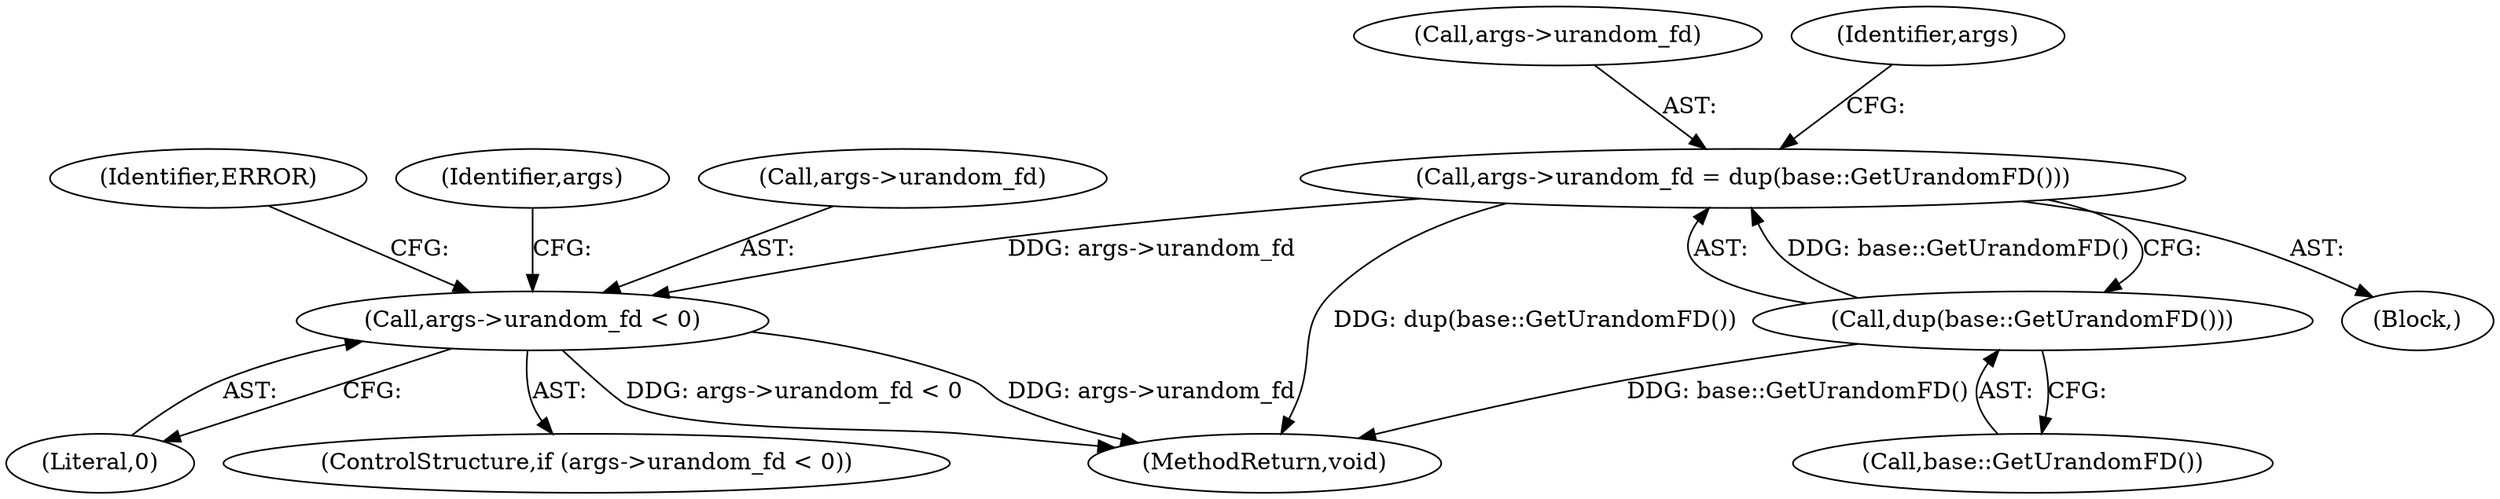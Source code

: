 digraph "0_Chrome_3b0d77670a0613f409110817455d2137576b485a_7@API" {
"1000158" [label="(Call,args->urandom_fd = dup(base::GetUrandomFD()))"];
"1000162" [label="(Call,dup(base::GetUrandomFD()))"];
"1000165" [label="(Call,args->urandom_fd < 0)"];
"1000102" [label="(Block,)"];
"1000158" [label="(Call,args->urandom_fd = dup(base::GetUrandomFD()))"];
"1000169" [label="(Literal,0)"];
"1000166" [label="(Call,args->urandom_fd)"];
"1000159" [label="(Call,args->urandom_fd)"];
"1000167" [label="(Identifier,args)"];
"1000165" [label="(Call,args->urandom_fd < 0)"];
"1000163" [label="(Call,base::GetUrandomFD())"];
"1000164" [label="(ControlStructure,if (args->urandom_fd < 0))"];
"1000162" [label="(Call,dup(base::GetUrandomFD()))"];
"1000173" [label="(Identifier,ERROR)"];
"1000178" [label="(Identifier,args)"];
"1000295" [label="(MethodReturn,void)"];
"1000158" -> "1000102"  [label="AST: "];
"1000158" -> "1000162"  [label="CFG: "];
"1000159" -> "1000158"  [label="AST: "];
"1000162" -> "1000158"  [label="AST: "];
"1000167" -> "1000158"  [label="CFG: "];
"1000158" -> "1000295"  [label="DDG: dup(base::GetUrandomFD())"];
"1000162" -> "1000158"  [label="DDG: base::GetUrandomFD()"];
"1000158" -> "1000165"  [label="DDG: args->urandom_fd"];
"1000162" -> "1000163"  [label="CFG: "];
"1000163" -> "1000162"  [label="AST: "];
"1000162" -> "1000295"  [label="DDG: base::GetUrandomFD()"];
"1000165" -> "1000164"  [label="AST: "];
"1000165" -> "1000169"  [label="CFG: "];
"1000166" -> "1000165"  [label="AST: "];
"1000169" -> "1000165"  [label="AST: "];
"1000173" -> "1000165"  [label="CFG: "];
"1000178" -> "1000165"  [label="CFG: "];
"1000165" -> "1000295"  [label="DDG: args->urandom_fd"];
"1000165" -> "1000295"  [label="DDG: args->urandom_fd < 0"];
}
